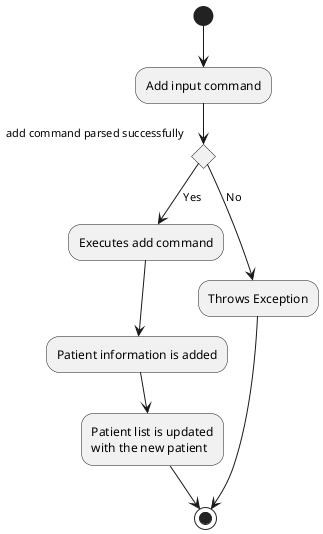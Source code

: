 @startuml
(*)  --> "Add input command"
If "add command parsed successfully" then
--> [Yes] "Executes add command"
--> "Patient information is added"
--> "Patient list is updated
        with the new patient"
-->(*)
else
--> [No] "Throws Exception"
Endif
-->(*)
@enduml